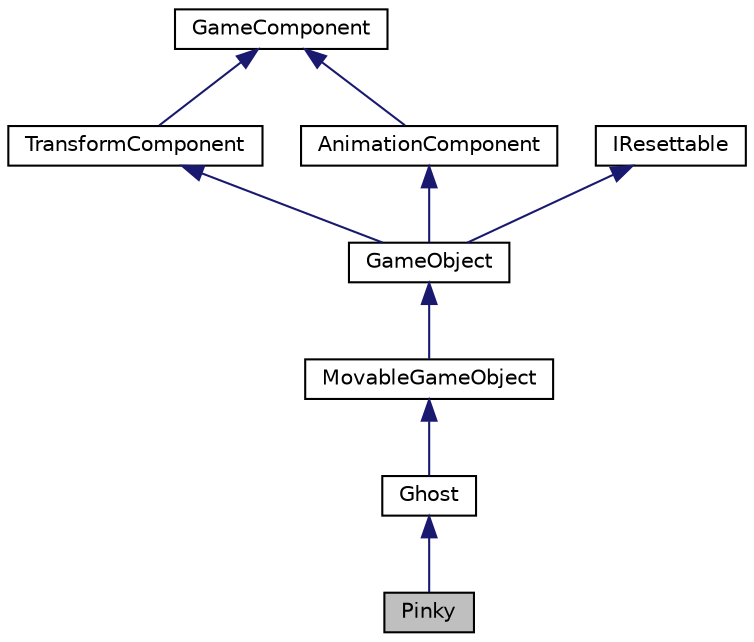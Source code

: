digraph "Pinky"
{
 // LATEX_PDF_SIZE
  edge [fontname="Helvetica",fontsize="10",labelfontname="Helvetica",labelfontsize="10"];
  node [fontname="Helvetica",fontsize="10",shape=record];
  Node1 [label="Pinky",height=0.2,width=0.4,color="black", fillcolor="grey75", style="filled", fontcolor="black",tooltip="The Pinky class represents the pink ghost in the game."];
  Node2 -> Node1 [dir="back",color="midnightblue",fontsize="10",style="solid",fontname="Helvetica"];
  Node2 [label="Ghost",height=0.2,width=0.4,color="black", fillcolor="white", style="filled",URL="$classGhost.html",tooltip="The Ghost class manages a single ghost in the game."];
  Node3 -> Node2 [dir="back",color="midnightblue",fontsize="10",style="solid",fontname="Helvetica"];
  Node3 [label="MovableGameObject",height=0.2,width=0.4,color="black", fillcolor="white", style="filled",URL="$classMovableGameObject.html",tooltip="A class representing a game object that can move."];
  Node4 -> Node3 [dir="back",color="midnightblue",fontsize="10",style="solid",fontname="Helvetica"];
  Node4 [label="GameObject",height=0.2,width=0.4,color="black", fillcolor="white", style="filled",URL="$classGameObject.html",tooltip=" "];
  Node5 -> Node4 [dir="back",color="midnightblue",fontsize="10",style="solid",fontname="Helvetica"];
  Node5 [label="TransformComponent",height=0.2,width=0.4,color="black", fillcolor="white", style="filled",URL="$classTransformComponent.html",tooltip=" "];
  Node6 -> Node5 [dir="back",color="midnightblue",fontsize="10",style="solid",fontname="Helvetica"];
  Node6 [label="GameComponent",height=0.2,width=0.4,color="black", fillcolor="white", style="filled",URL="$classGameComponent.html",tooltip=" "];
  Node7 -> Node4 [dir="back",color="midnightblue",fontsize="10",style="solid",fontname="Helvetica"];
  Node7 [label="AnimationComponent",height=0.2,width=0.4,color="black", fillcolor="white", style="filled",URL="$classAnimationComponent.html",tooltip="The model for the animation component, which is responsible for handling the animation of sprites and..."];
  Node6 -> Node7 [dir="back",color="midnightblue",fontsize="10",style="solid",fontname="Helvetica"];
  Node8 -> Node4 [dir="back",color="midnightblue",fontsize="10",style="solid",fontname="Helvetica"];
  Node8 [label="IResettable",height=0.2,width=0.4,color="black", fillcolor="white", style="filled",URL="$classIResettable.html",tooltip="The IResettable interface, which is implemented by classes that need to be reset when the game is res..."];
}

